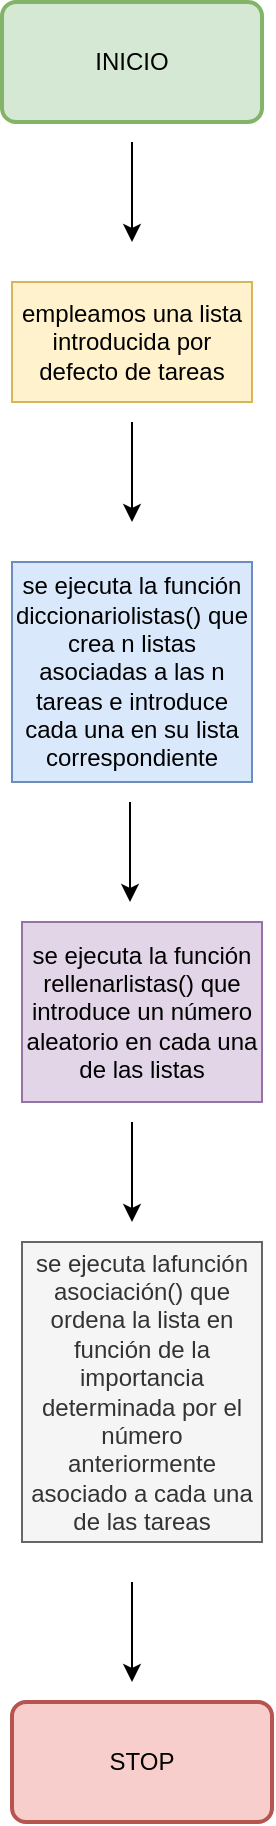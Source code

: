 <mxfile version="16.6.6" type="device"><diagram id="yspbGjNOcKUC7mXEu4Fz" name="Page-1"><mxGraphModel dx="2254" dy="801" grid="1" gridSize="10" guides="1" tooltips="1" connect="1" arrows="1" fold="1" page="1" pageScale="1" pageWidth="827" pageHeight="1169" background="#FFFFFF" math="0" shadow="0"><root><mxCell id="0"/><mxCell id="1" parent="0"/><mxCell id="-h5A-fP0mDe0jfj-ouIc-1" value="INICIO" style="rounded=1;whiteSpace=wrap;html=1;absoluteArcSize=1;arcSize=14;strokeWidth=2;fillColor=#d5e8d4;strokeColor=#82b366;" parent="1" vertex="1"><mxGeometry x="349" y="80" width="130" height="60" as="geometry"/></mxCell><mxCell id="tzBprVMu0rsq22Th-5v--1" value="" style="endArrow=classic;html=1;rounded=0;" edge="1" parent="1"><mxGeometry width="50" height="50" relative="1" as="geometry"><mxPoint x="414" y="150" as="sourcePoint"/><mxPoint x="414" y="200" as="targetPoint"/></mxGeometry></mxCell><mxCell id="tzBprVMu0rsq22Th-5v--2" value="empleamos una lista introducida por defecto de tareas" style="rounded=0;whiteSpace=wrap;html=1;fillColor=#fff2cc;strokeColor=#d6b656;" vertex="1" parent="1"><mxGeometry x="354" y="220" width="120" height="60" as="geometry"/></mxCell><mxCell id="tzBprVMu0rsq22Th-5v--4" value="" style="endArrow=classic;html=1;rounded=0;" edge="1" parent="1"><mxGeometry width="50" height="50" relative="1" as="geometry"><mxPoint x="414" y="290" as="sourcePoint"/><mxPoint x="414" y="340" as="targetPoint"/></mxGeometry></mxCell><mxCell id="tzBprVMu0rsq22Th-5v--6" value="" style="endArrow=classic;html=1;rounded=0;" edge="1" parent="1"><mxGeometry width="50" height="50" relative="1" as="geometry"><mxPoint x="413" y="480" as="sourcePoint"/><mxPoint x="413" y="530" as="targetPoint"/></mxGeometry></mxCell><mxCell id="tzBprVMu0rsq22Th-5v--9" value="se ejecuta la función diccionariolistas() que crea n listas asociadas a las n tareas e introduce cada una en su lista correspondiente" style="rounded=0;whiteSpace=wrap;html=1;fillColor=#dae8fc;strokeColor=#6c8ebf;" vertex="1" parent="1"><mxGeometry x="354" y="360" width="120" height="110" as="geometry"/></mxCell><mxCell id="tzBprVMu0rsq22Th-5v--10" value="se ejecuta la función rellenarlistas() que introduce un número aleatorio en cada una de las listas" style="rounded=0;whiteSpace=wrap;html=1;fillColor=#e1d5e7;strokeColor=#9673a6;" vertex="1" parent="1"><mxGeometry x="359" y="540" width="120" height="90" as="geometry"/></mxCell><mxCell id="tzBprVMu0rsq22Th-5v--14" value="STOP" style="rounded=1;whiteSpace=wrap;html=1;absoluteArcSize=1;arcSize=14;strokeWidth=2;fillColor=#f8cecc;strokeColor=#b85450;" vertex="1" parent="1"><mxGeometry x="354" y="930" width="130" height="60" as="geometry"/></mxCell><mxCell id="tzBprVMu0rsq22Th-5v--16" value="" style="endArrow=classic;html=1;rounded=0;" edge="1" parent="1"><mxGeometry width="50" height="50" relative="1" as="geometry"><mxPoint x="414" y="640" as="sourcePoint"/><mxPoint x="414" y="690" as="targetPoint"/></mxGeometry></mxCell><mxCell id="tzBprVMu0rsq22Th-5v--19" value="se ejecuta lafunción asociación() que ordena la lista en función de la importancia determinada por el número anteriormente asociado a cada una de las tareas" style="rounded=0;whiteSpace=wrap;html=1;fillColor=#f5f5f5;strokeColor=#666666;fontColor=#333333;" vertex="1" parent="1"><mxGeometry x="359" y="700" width="120" height="150" as="geometry"/></mxCell><mxCell id="tzBprVMu0rsq22Th-5v--23" value="" style="endArrow=classic;html=1;rounded=0;" edge="1" parent="1"><mxGeometry width="50" height="50" relative="1" as="geometry"><mxPoint x="414" y="870" as="sourcePoint"/><mxPoint x="414" y="920" as="targetPoint"/></mxGeometry></mxCell></root></mxGraphModel></diagram></mxfile>